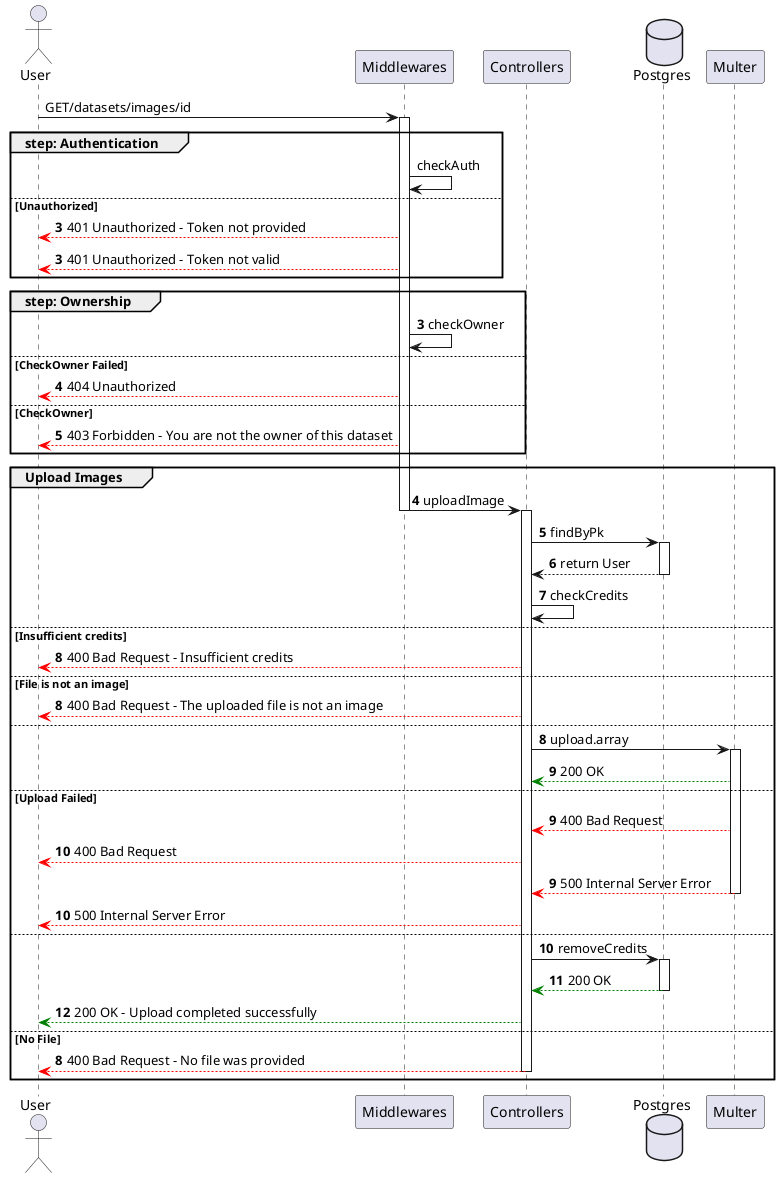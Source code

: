 @startuml UploadImages

actor User

participant Middlewares
participant Controllers
database Postgres 

User -> Middlewares ++: GET/datasets/images/id
group step: Authentication
    Middlewares -> Middlewares : checkAuth
else Unauthorized
    autonumber 3
    Middlewares --[#red]> User : 401 Unauthorized - Token not provided
    autonumber 3
    Middlewares --[#red]> User : 401 Unauthorized - Token not valid
end
group step: Ownership 
    autonumber 3
    Middlewares -> Middlewares : checkOwner 
else CheckOwner Failed
autonumber 4
    Middlewares --[#red]> User : 404 Unauthorized
else CheckOwner 
    Middlewares --[#red]> User : 403 Forbidden - You are not the owner of this dataset
end
group Upload Images
    autonumber 4
    Middlewares -> Controllers --++: uploadImage
    Controllers -> Postgres ++: findByPk  
    Postgres --> Controllers --: return User
    Controllers -> Controllers: checkCredits
else Insufficient credits
    Controllers --[#red]> User: 400 Bad Request - Insufficient credits
else File is not an image
    autonumber 8
    Controllers --[#red]> User: 400 Bad Request - The uploaded file is not an image
else 
    autonumber 8
    Controllers -> Multer++: upload.array
    Multer --[#green]> Controllers: 200 OK
else Upload Failed
    autonumber 9
    Multer --[#red]> Controllers: 400 Bad Request
    Controllers --[#red]> User: 400 Bad Request
    autonumber 9
    Multer --[#red]> Controllers--: 500 Internal Server Error
    Controllers --[#red]> User: 500 Internal Server Error
else
    autonumber 10
    Controllers -> Postgres ++: removeCredits
    Postgres --[#green]> Controllers --: 200 OK   
    Controllers --[#green]> User: 200 OK - Upload completed successfully
else No File
    autonumber 8
    Controllers --[#red]> User --: 400 Bad Request - No file was provided
end

@enduml